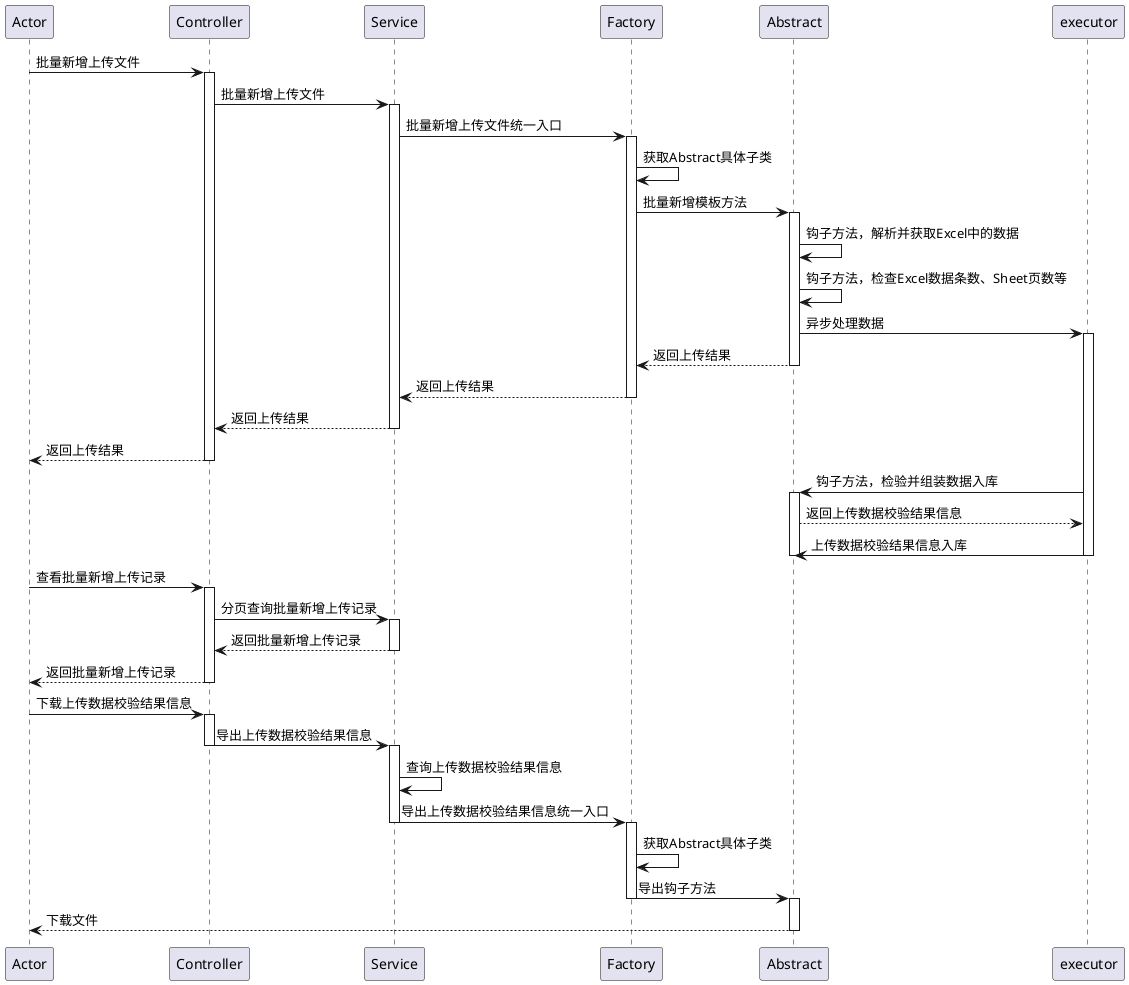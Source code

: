 @startuml
participant Actor
Actor -> Controller : 批量新增上传文件
activate Controller
Controller -> Service : 批量新增上传文件
activate Service
Service -> Factory : 批量新增上传文件统一入口
activate Factory
Factory -> Factory : 获取Abstract具体子类
Factory -> Abstract : 批量新增模板方法
activate Abstract
Abstract -> Abstract : 钩子方法，解析并获取Excel中的数据
Abstract -> Abstract : 钩子方法，检查Excel数据条数、Sheet页数等
Abstract -> executor :异步处理数据
activate executor
Abstract --> Factory : 返回上传结果
deactivate Abstract
Factory --> Service : 返回上传结果
deactivate Factory
Service --> Controller : 返回上传结果
deactivate Service
Controller --> Actor : 返回上传结果
deactivate Controller
executor -> Abstract : 钩子方法，检验并组装数据入库
activate Abstract
Abstract --> executor : 返回上传数据校验结果信息
executor -> Abstract : 上传数据校验结果信息入库
deactivate Abstract
deactivate executor

Actor -> Controller : 查看批量新增上传记录
activate Controller
Controller -> Service : 分页查询批量新增上传记录
activate Service
Service --> Controller : 返回批量新增上传记录
deactivate Service
Controller --> Actor : 返回批量新增上传记录
deactivate Controller

Actor -> Controller : 下载上传数据校验结果信息
activate Controller
Controller -> Service : 导出上传数据校验结果信息
deactivate Controller
activate Service
Service -> Service : 查询上传数据校验结果信息
Service -> Factory : 导出上传数据校验结果信息统一入口
deactivate Service
activate Factory
Factory -> Factory : 获取Abstract具体子类
Factory -> Abstract : 导出钩子方法
deactivate Factory
activate Abstract
Abstract --> Actor : 下载文件
deactivate Abstract



@enduml
